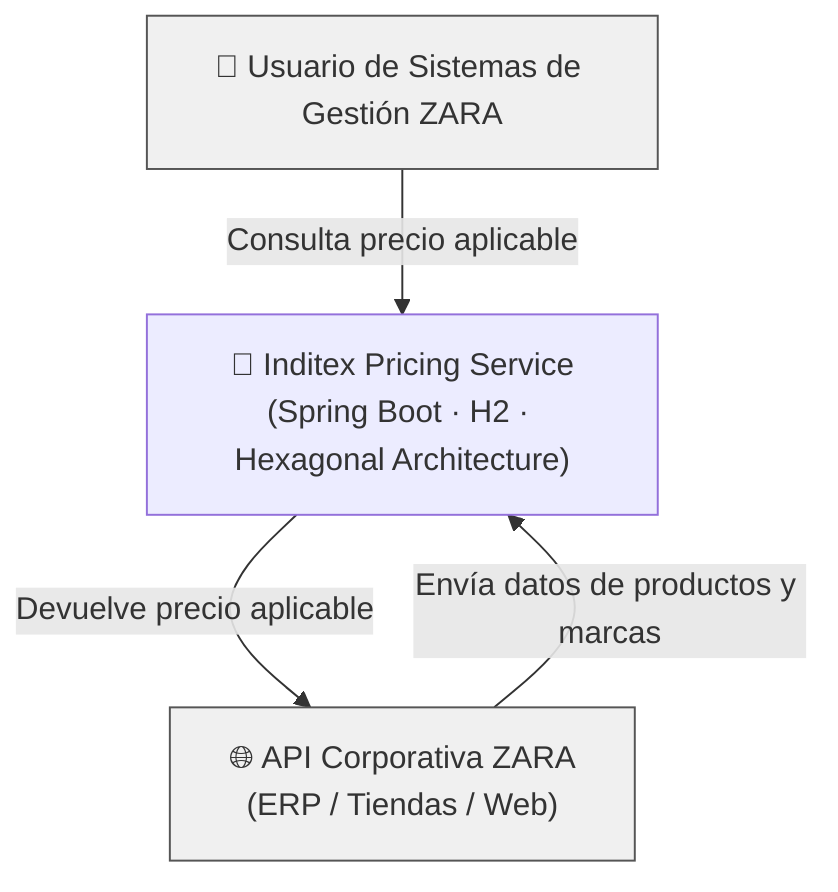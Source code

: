 graph TD
    User["👤 Usuario de Sistemas de Gestión ZARA"]
    ExternalApi["🌐 API Corporativa ZARA\n(ERP / Tiendas / Web)"]
    System["🧠 Inditex Pricing Service\n(Spring Boot · H2 · Hexagonal Architecture)"]

    User -->|"Consulta precio aplicable" | System
    ExternalApi -->|"Envía datos de productos y marcas" | System
    System -->|"Devuelve precio aplicable" | ExternalApi

    classDef external fill:#f0f0f0,stroke:#555,stroke-width:1px;
    class User,ExternalApi external